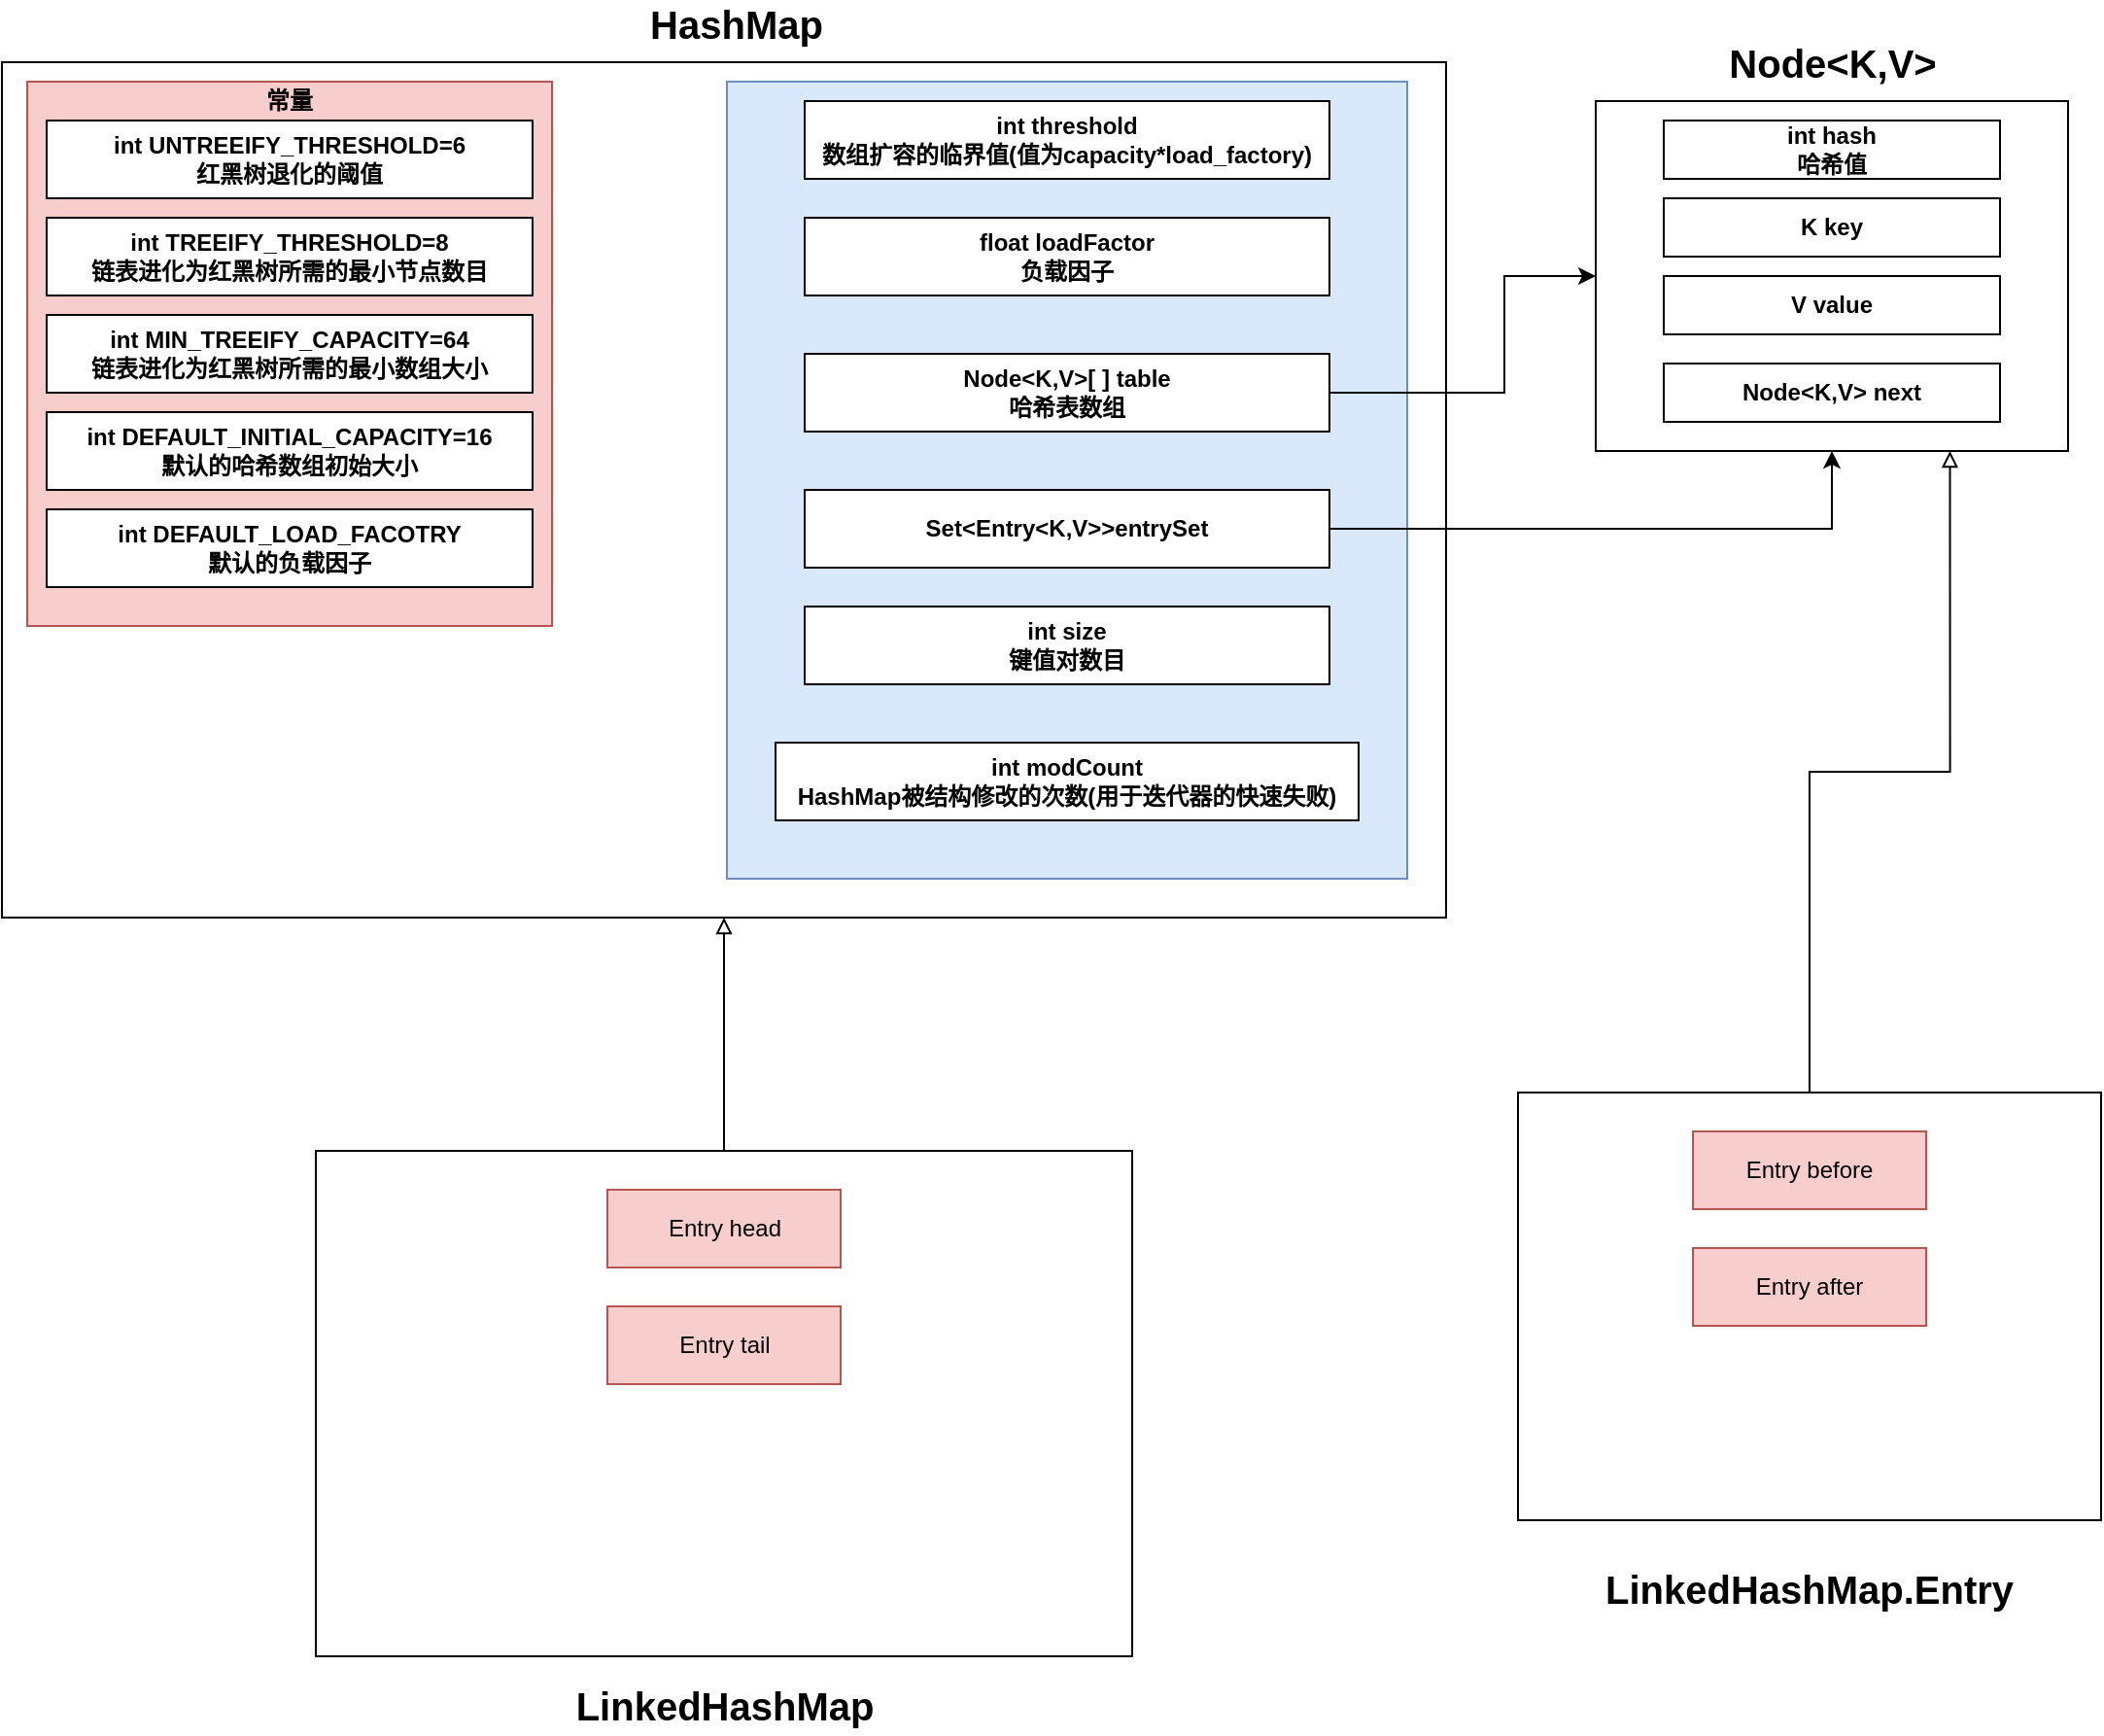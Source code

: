 <mxfile version="16.0.0" type="device"><diagram id="vSvrKzL8dJD0VA6DQRjw" name="第 1 页"><mxGraphModel dx="1298" dy="2061" grid="1" gridSize="10" guides="1" tooltips="1" connect="1" arrows="1" fold="1" page="1" pageScale="1" pageWidth="827" pageHeight="1169" math="0" shadow="0"><root><mxCell id="0"/><mxCell id="1" parent="0"/><mxCell id="INDYhsZBKBeTBYK0Z3Xv-43" style="edgeStyle=orthogonalEdgeStyle;rounded=0;orthogonalLoop=1;jettySize=auto;html=1;exitX=0.5;exitY=0;exitDx=0;exitDy=0;entryX=0.5;entryY=1;entryDx=0;entryDy=0;fontSize=16;endArrow=block;endFill=0;" edge="1" parent="1" source="INDYhsZBKBeTBYK0Z3Xv-1" target="INDYhsZBKBeTBYK0Z3Xv-18"><mxGeometry relative="1" as="geometry"/></mxCell><mxCell id="INDYhsZBKBeTBYK0Z3Xv-1" value="" style="rounded=0;whiteSpace=wrap;html=1;" vertex="1" parent="1"><mxGeometry x="261.5" y="-190" width="420" height="260" as="geometry"/></mxCell><mxCell id="INDYhsZBKBeTBYK0Z3Xv-4" value="&lt;font size=&quot;1&quot;&gt;&lt;b style=&quot;font-size: 20px&quot;&gt;LinkedHashMap&lt;/b&gt;&lt;/font&gt;" style="text;html=1;strokeColor=none;fillColor=none;align=center;verticalAlign=middle;whiteSpace=wrap;rounded=0;" vertex="1" parent="1"><mxGeometry x="441.5" y="80" width="60" height="30" as="geometry"/></mxCell><mxCell id="INDYhsZBKBeTBYK0Z3Xv-5" value="Entry head" style="rounded=0;whiteSpace=wrap;html=1;fillColor=#f8cecc;strokeColor=#b85450;" vertex="1" parent="1"><mxGeometry x="411.5" y="-170" width="120" height="40" as="geometry"/></mxCell><mxCell id="INDYhsZBKBeTBYK0Z3Xv-6" value="Entry tail" style="rounded=0;whiteSpace=wrap;html=1;fillColor=#f8cecc;strokeColor=#b85450;" vertex="1" parent="1"><mxGeometry x="411.5" y="-110" width="120" height="40" as="geometry"/></mxCell><mxCell id="INDYhsZBKBeTBYK0Z3Xv-42" style="edgeStyle=orthogonalEdgeStyle;rounded=0;orthogonalLoop=1;jettySize=auto;html=1;exitX=0.5;exitY=0;exitDx=0;exitDy=0;entryX=0.75;entryY=1;entryDx=0;entryDy=0;fontSize=16;endArrow=block;endFill=0;" edge="1" parent="1" source="INDYhsZBKBeTBYK0Z3Xv-7" target="INDYhsZBKBeTBYK0Z3Xv-36"><mxGeometry relative="1" as="geometry"/></mxCell><mxCell id="INDYhsZBKBeTBYK0Z3Xv-7" value="" style="rounded=0;whiteSpace=wrap;html=1;" vertex="1" parent="1"><mxGeometry x="880" y="-220" width="300" height="220" as="geometry"/></mxCell><mxCell id="INDYhsZBKBeTBYK0Z3Xv-8" value="&lt;font size=&quot;1&quot;&gt;&lt;b style=&quot;font-size: 20px&quot;&gt;LinkedHashMap.Entry&lt;/b&gt;&lt;/font&gt;" style="text;html=1;strokeColor=none;fillColor=none;align=center;verticalAlign=middle;whiteSpace=wrap;rounded=0;" vertex="1" parent="1"><mxGeometry x="1000" y="20" width="60" height="30" as="geometry"/></mxCell><mxCell id="INDYhsZBKBeTBYK0Z3Xv-9" value="Entry before" style="rounded=0;whiteSpace=wrap;html=1;fillColor=#f8cecc;strokeColor=#b85450;" vertex="1" parent="1"><mxGeometry x="970" y="-200" width="120" height="40" as="geometry"/></mxCell><mxCell id="INDYhsZBKBeTBYK0Z3Xv-10" value="Entry after" style="rounded=0;whiteSpace=wrap;html=1;fillColor=#f8cecc;strokeColor=#b85450;" vertex="1" parent="1"><mxGeometry x="970" y="-140" width="120" height="40" as="geometry"/></mxCell><mxCell id="INDYhsZBKBeTBYK0Z3Xv-18" value="" style="rounded=0;whiteSpace=wrap;html=1;" vertex="1" parent="1"><mxGeometry x="100" y="-750" width="743" height="440" as="geometry"/></mxCell><mxCell id="INDYhsZBKBeTBYK0Z3Xv-19" value="" style="rounded=0;whiteSpace=wrap;html=1;fillColor=#dae8fc;strokeColor=#6c8ebf;" vertex="1" parent="1"><mxGeometry x="473" y="-740" width="350" height="410" as="geometry"/></mxCell><mxCell id="INDYhsZBKBeTBYK0Z3Xv-20" value="&lt;b&gt;&lt;font style=&quot;font-size: 20px&quot;&gt;HashMap&lt;/font&gt;&lt;/b&gt;" style="text;html=1;strokeColor=none;fillColor=none;align=center;verticalAlign=middle;whiteSpace=wrap;rounded=0;" vertex="1" parent="1"><mxGeometry x="458" y="-780" width="40" height="20" as="geometry"/></mxCell><mxCell id="INDYhsZBKBeTBYK0Z3Xv-21" value="" style="rounded=0;whiteSpace=wrap;html=1;fillColor=#f8cecc;strokeColor=#b85450;" vertex="1" parent="1"><mxGeometry x="113" y="-740" width="270" height="280" as="geometry"/></mxCell><mxCell id="INDYhsZBKBeTBYK0Z3Xv-22" value="&lt;b&gt;常量&lt;/b&gt;" style="text;html=1;strokeColor=none;fillColor=none;align=center;verticalAlign=middle;whiteSpace=wrap;rounded=0;" vertex="1" parent="1"><mxGeometry x="228" y="-740" width="40" height="20" as="geometry"/></mxCell><mxCell id="INDYhsZBKBeTBYK0Z3Xv-23" value="&lt;b&gt;int UNTREEIFY_THRESHOLD=6&lt;br&gt;红黑树退化的阈值&lt;/b&gt;" style="rounded=0;whiteSpace=wrap;html=1;" vertex="1" parent="1"><mxGeometry x="123" y="-720" width="250" height="40" as="geometry"/></mxCell><mxCell id="INDYhsZBKBeTBYK0Z3Xv-24" value="&lt;b&gt;int TREEIFY_THRESHOLD=8&lt;br&gt;链表进化为红黑树所需的最小节点数目&lt;/b&gt;" style="rounded=0;whiteSpace=wrap;html=1;" vertex="1" parent="1"><mxGeometry x="123" y="-670" width="250" height="40" as="geometry"/></mxCell><mxCell id="INDYhsZBKBeTBYK0Z3Xv-25" value="&lt;b&gt;int DEFAULT_INITIAL_CAPACITY=16&lt;br&gt;默认的哈希数组初始大小&lt;/b&gt;" style="rounded=0;whiteSpace=wrap;html=1;" vertex="1" parent="1"><mxGeometry x="123" y="-570" width="250" height="40" as="geometry"/></mxCell><mxCell id="INDYhsZBKBeTBYK0Z3Xv-26" value="&lt;b&gt;int DEFAULT_LOAD_FACOTRY&lt;br&gt;默认的负载因子&lt;/b&gt;" style="rounded=0;whiteSpace=wrap;html=1;" vertex="1" parent="1"><mxGeometry x="123" y="-520" width="250" height="40" as="geometry"/></mxCell><mxCell id="INDYhsZBKBeTBYK0Z3Xv-27" value="&lt;b&gt;int MIN_TREEIFY_CAPACITY=64&lt;br&gt;链表进化为红黑树所需的最小数组大小&lt;/b&gt;" style="rounded=0;whiteSpace=wrap;html=1;" vertex="1" parent="1"><mxGeometry x="123" y="-620" width="250" height="40" as="geometry"/></mxCell><mxCell id="INDYhsZBKBeTBYK0Z3Xv-28" value="&lt;b&gt;int threshold&lt;br&gt;数组扩容的临界值(值为capacity*load_factory)&lt;br&gt;&lt;/b&gt;" style="rounded=0;whiteSpace=wrap;html=1;" vertex="1" parent="1"><mxGeometry x="513" y="-730" width="270" height="40" as="geometry"/></mxCell><mxCell id="INDYhsZBKBeTBYK0Z3Xv-29" value="&lt;b&gt;float loadFactor&lt;br&gt;负载因子&lt;br&gt;&lt;/b&gt;" style="rounded=0;whiteSpace=wrap;html=1;" vertex="1" parent="1"><mxGeometry x="513" y="-670" width="270" height="40" as="geometry"/></mxCell><mxCell id="INDYhsZBKBeTBYK0Z3Xv-30" style="edgeStyle=orthogonalEdgeStyle;rounded=0;orthogonalLoop=1;jettySize=auto;html=1;exitX=1;exitY=0.5;exitDx=0;exitDy=0;" edge="1" parent="1" source="INDYhsZBKBeTBYK0Z3Xv-31" target="INDYhsZBKBeTBYK0Z3Xv-36"><mxGeometry relative="1" as="geometry"><Array as="points"><mxPoint x="873" y="-580"/><mxPoint x="873" y="-640"/></Array></mxGeometry></mxCell><mxCell id="INDYhsZBKBeTBYK0Z3Xv-31" value="&lt;b&gt;Node&amp;lt;K,V&amp;gt;[ ] table&lt;br&gt;哈希表数组&lt;br&gt;&lt;/b&gt;" style="rounded=0;whiteSpace=wrap;html=1;" vertex="1" parent="1"><mxGeometry x="513" y="-600" width="270" height="40" as="geometry"/></mxCell><mxCell id="INDYhsZBKBeTBYK0Z3Xv-32" style="edgeStyle=orthogonalEdgeStyle;rounded=0;orthogonalLoop=1;jettySize=auto;html=1;exitX=1;exitY=0.5;exitDx=0;exitDy=0;entryX=0.5;entryY=1;entryDx=0;entryDy=0;" edge="1" parent="1" source="INDYhsZBKBeTBYK0Z3Xv-33" target="INDYhsZBKBeTBYK0Z3Xv-36"><mxGeometry relative="1" as="geometry"><Array as="points"><mxPoint x="1042" y="-510"/></Array></mxGeometry></mxCell><mxCell id="INDYhsZBKBeTBYK0Z3Xv-33" value="&lt;b&gt;Set&amp;lt;Entry&amp;lt;K,V&amp;gt;&amp;gt;entrySet&lt;br&gt;&lt;/b&gt;" style="rounded=0;whiteSpace=wrap;html=1;" vertex="1" parent="1"><mxGeometry x="513" y="-530" width="270" height="40" as="geometry"/></mxCell><mxCell id="INDYhsZBKBeTBYK0Z3Xv-34" value="&lt;b&gt;int size&lt;br&gt;键值对数目&lt;br&gt;&lt;/b&gt;" style="rounded=0;whiteSpace=wrap;html=1;" vertex="1" parent="1"><mxGeometry x="513" y="-470" width="270" height="40" as="geometry"/></mxCell><mxCell id="INDYhsZBKBeTBYK0Z3Xv-35" value="&lt;b&gt;int modCount&lt;br&gt;HashMap被结构修改的次数(用于迭代器的快速失败)&lt;br&gt;&lt;/b&gt;" style="rounded=0;whiteSpace=wrap;html=1;" vertex="1" parent="1"><mxGeometry x="498" y="-400" width="300" height="40" as="geometry"/></mxCell><mxCell id="INDYhsZBKBeTBYK0Z3Xv-36" value="" style="rounded=0;whiteSpace=wrap;html=1;" vertex="1" parent="1"><mxGeometry x="920" y="-730" width="243" height="180" as="geometry"/></mxCell><mxCell id="INDYhsZBKBeTBYK0Z3Xv-37" value="&lt;b&gt;&lt;font style=&quot;font-size: 20px&quot;&gt;Node&amp;lt;K,V&amp;gt;&lt;/font&gt;&lt;/b&gt;" style="text;html=1;strokeColor=none;fillColor=none;align=center;verticalAlign=middle;whiteSpace=wrap;rounded=0;" vertex="1" parent="1"><mxGeometry x="1021.5" y="-760" width="40" height="20" as="geometry"/></mxCell><mxCell id="INDYhsZBKBeTBYK0Z3Xv-38" value="&lt;b&gt;int hash&lt;br&gt;哈希值&lt;br&gt;&lt;/b&gt;" style="rounded=0;whiteSpace=wrap;html=1;" vertex="1" parent="1"><mxGeometry x="955" y="-720" width="173" height="30" as="geometry"/></mxCell><mxCell id="INDYhsZBKBeTBYK0Z3Xv-39" value="&lt;b&gt;K key&lt;br&gt;&lt;/b&gt;" style="rounded=0;whiteSpace=wrap;html=1;" vertex="1" parent="1"><mxGeometry x="955" y="-680" width="173" height="30" as="geometry"/></mxCell><mxCell id="INDYhsZBKBeTBYK0Z3Xv-40" value="&lt;b&gt;V value&lt;br&gt;&lt;/b&gt;" style="rounded=0;whiteSpace=wrap;html=1;" vertex="1" parent="1"><mxGeometry x="955" y="-640" width="173" height="30" as="geometry"/></mxCell><mxCell id="INDYhsZBKBeTBYK0Z3Xv-41" value="&lt;b&gt;Node&amp;lt;K,V&amp;gt; next&lt;br&gt;&lt;/b&gt;" style="rounded=0;whiteSpace=wrap;html=1;" vertex="1" parent="1"><mxGeometry x="955" y="-595" width="173" height="30" as="geometry"/></mxCell></root></mxGraphModel></diagram></mxfile>
